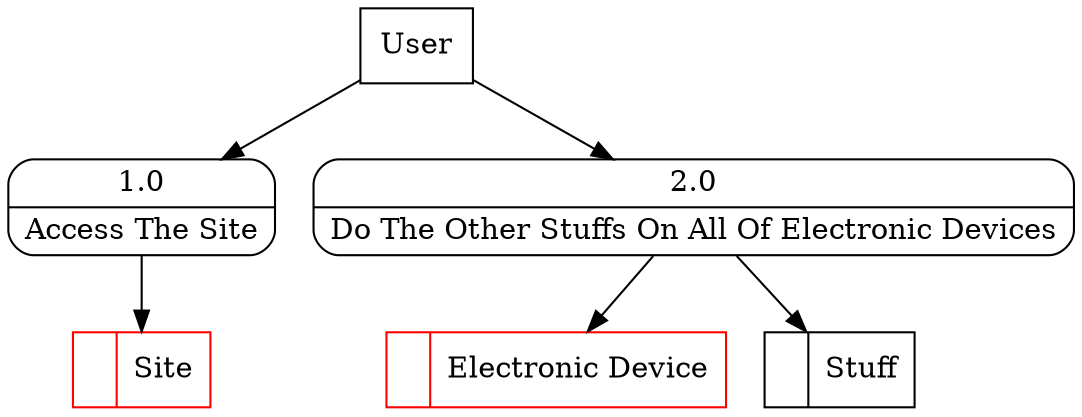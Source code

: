 digraph dfd2{ 
node[shape=record]
200 [label="<f0>  |<f1> Site " color=red];
201 [label="<f0>  |<f1> Electronic Device " color=red];
202 [label="<f0>  |<f1> Stuff " ];
203 [label="User" shape=box];
204 [label="{<f0> 1.0|<f1> Access The Site }" shape=Mrecord];
205 [label="{<f0> 2.0|<f1> Do The Other Stuffs On All Of Electronic Devices }" shape=Mrecord];
203 -> 204
203 -> 205
204 -> 200
205 -> 202
205 -> 201
}